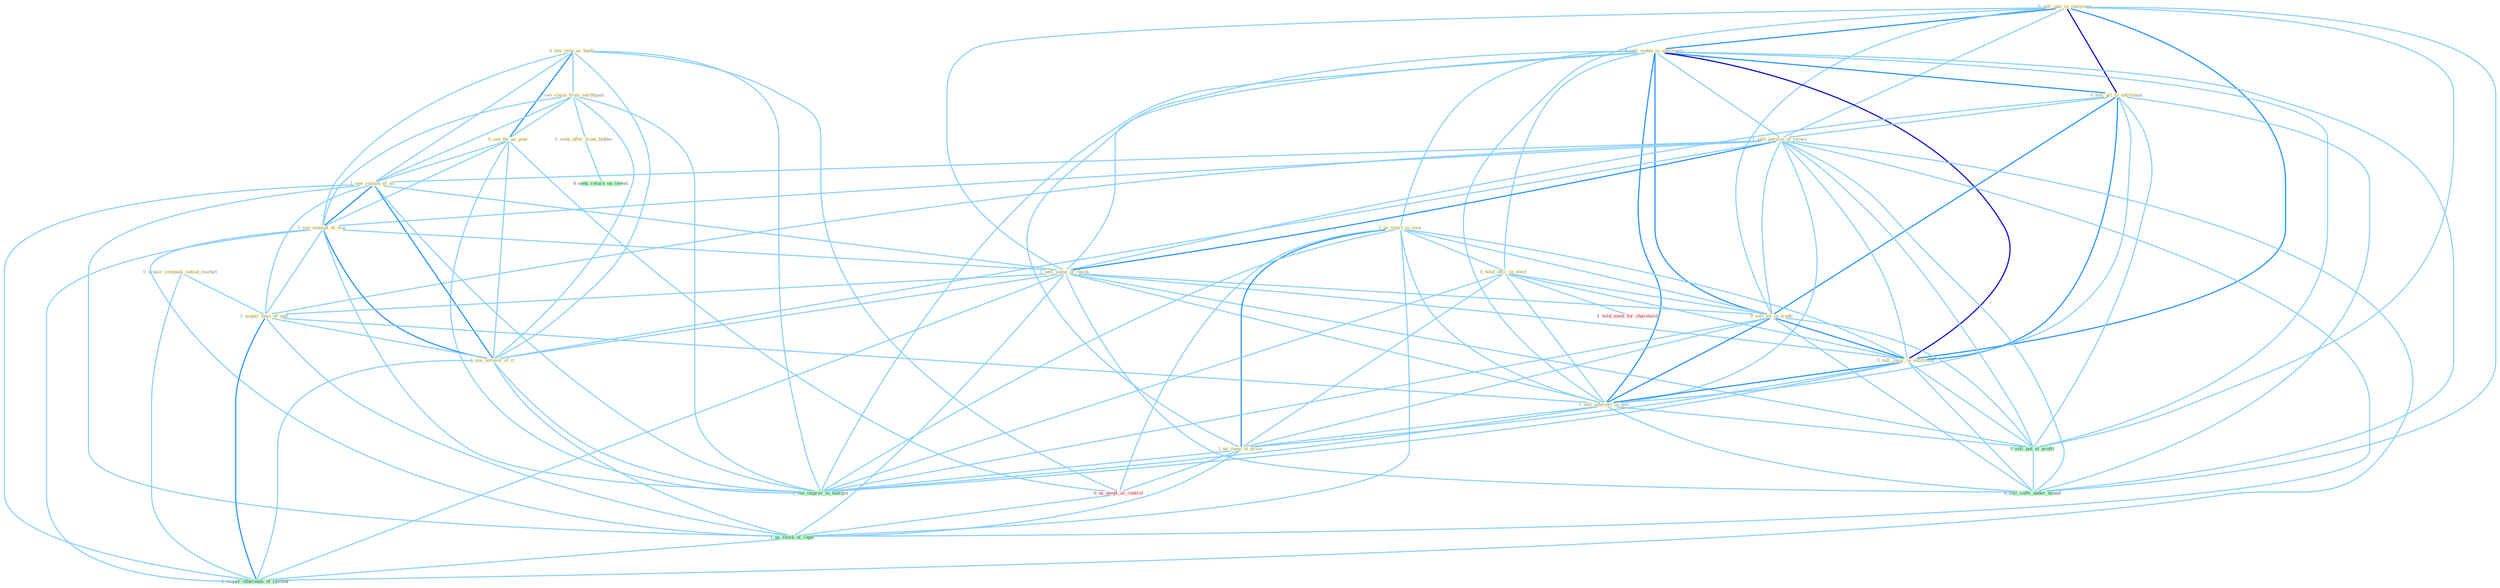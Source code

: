 Graph G{ 
    node
    [shape=polygon,style=filled,width=.5,height=.06,color="#BDFCC9",fixedsize=true,fontsize=4,
    fontcolor="#2f4f4f"];
    {node
    [color="#ffffe0", fontcolor="#8b7d6b"] "0_sell_unit_to_entitynam " "0_sell_sedan_in_entitynam " "0_sell_all_to_entitynam " "1_sell_portion_of_receiv " "0_see_step_as_knell " "1_see_claim_from_earthquak " "0_acquir_compani_outsid_market " "0_see_thi_as_piec " "1_see_culmin_of_all " "1_see_exampl_of_wai " "1_sell_some_of_check " "1_us_spurt_in_issu " "0_hold_offic_in_elect " "1_acquir_busi_of_unit " "0_sell_all_in_trade " "0_sell_insur_in_entitynam " "0_seek_offer_from_bidder " "1_sell_interest_in_unit " "1_see_unravel_of_it " "1_us_jump_in_price "}
{node [color="#fff0f5", fontcolor="#b22222"] "0_us_peopl_as_control " "1_hold_meet_for_sharehold "}
edge [color="#B0E2FF"];

	"0_sell_unit_to_entitynam " -- "0_sell_sedan_in_entitynam " [w="2", color="#1e90ff" , len=0.8];
	"0_sell_unit_to_entitynam " -- "0_sell_all_to_entitynam " [w="3", color="#0000cd" , len=0.6];
	"0_sell_unit_to_entitynam " -- "1_sell_portion_of_receiv " [w="1", color="#87cefa" ];
	"0_sell_unit_to_entitynam " -- "1_sell_some_of_check " [w="1", color="#87cefa" ];
	"0_sell_unit_to_entitynam " -- "0_sell_all_in_trade " [w="1", color="#87cefa" ];
	"0_sell_unit_to_entitynam " -- "0_sell_insur_in_entitynam " [w="2", color="#1e90ff" , len=0.8];
	"0_sell_unit_to_entitynam " -- "1_sell_interest_in_unit " [w="1", color="#87cefa" ];
	"0_sell_unit_to_entitynam " -- "0_sell_put_at_profit " [w="1", color="#87cefa" ];
	"0_sell_unit_to_entitynam " -- "0_sell_coffe_under_brand " [w="1", color="#87cefa" ];
	"0_sell_sedan_in_entitynam " -- "0_sell_all_to_entitynam " [w="2", color="#1e90ff" , len=0.8];
	"0_sell_sedan_in_entitynam " -- "1_sell_portion_of_receiv " [w="1", color="#87cefa" ];
	"0_sell_sedan_in_entitynam " -- "1_sell_some_of_check " [w="1", color="#87cefa" ];
	"0_sell_sedan_in_entitynam " -- "1_us_spurt_in_issu " [w="1", color="#87cefa" ];
	"0_sell_sedan_in_entitynam " -- "0_hold_offic_in_elect " [w="1", color="#87cefa" ];
	"0_sell_sedan_in_entitynam " -- "0_sell_all_in_trade " [w="2", color="#1e90ff" , len=0.8];
	"0_sell_sedan_in_entitynam " -- "0_sell_insur_in_entitynam " [w="3", color="#0000cd" , len=0.6];
	"0_sell_sedan_in_entitynam " -- "1_sell_interest_in_unit " [w="2", color="#1e90ff" , len=0.8];
	"0_sell_sedan_in_entitynam " -- "1_us_jump_in_price " [w="1", color="#87cefa" ];
	"0_sell_sedan_in_entitynam " -- "0_sell_put_at_profit " [w="1", color="#87cefa" ];
	"0_sell_sedan_in_entitynam " -- "1_see_improv_in_margin " [w="1", color="#87cefa" ];
	"0_sell_sedan_in_entitynam " -- "0_sell_coffe_under_brand " [w="1", color="#87cefa" ];
	"0_sell_all_to_entitynam " -- "1_sell_portion_of_receiv " [w="1", color="#87cefa" ];
	"0_sell_all_to_entitynam " -- "1_sell_some_of_check " [w="1", color="#87cefa" ];
	"0_sell_all_to_entitynam " -- "0_sell_all_in_trade " [w="2", color="#1e90ff" , len=0.8];
	"0_sell_all_to_entitynam " -- "0_sell_insur_in_entitynam " [w="2", color="#1e90ff" , len=0.8];
	"0_sell_all_to_entitynam " -- "1_sell_interest_in_unit " [w="1", color="#87cefa" ];
	"0_sell_all_to_entitynam " -- "0_sell_put_at_profit " [w="1", color="#87cefa" ];
	"0_sell_all_to_entitynam " -- "0_sell_coffe_under_brand " [w="1", color="#87cefa" ];
	"1_sell_portion_of_receiv " -- "1_see_culmin_of_all " [w="1", color="#87cefa" ];
	"1_sell_portion_of_receiv " -- "1_see_exampl_of_wai " [w="1", color="#87cefa" ];
	"1_sell_portion_of_receiv " -- "1_sell_some_of_check " [w="2", color="#1e90ff" , len=0.8];
	"1_sell_portion_of_receiv " -- "1_acquir_busi_of_unit " [w="1", color="#87cefa" ];
	"1_sell_portion_of_receiv " -- "0_sell_all_in_trade " [w="1", color="#87cefa" ];
	"1_sell_portion_of_receiv " -- "0_sell_insur_in_entitynam " [w="1", color="#87cefa" ];
	"1_sell_portion_of_receiv " -- "1_sell_interest_in_unit " [w="1", color="#87cefa" ];
	"1_sell_portion_of_receiv " -- "1_see_unravel_of_it " [w="1", color="#87cefa" ];
	"1_sell_portion_of_receiv " -- "0_sell_put_at_profit " [w="1", color="#87cefa" ];
	"1_sell_portion_of_receiv " -- "1_us_stock_of_capit " [w="1", color="#87cefa" ];
	"1_sell_portion_of_receiv " -- "0_sell_coffe_under_brand " [w="1", color="#87cefa" ];
	"1_sell_portion_of_receiv " -- "1_acquir_othernum_of_restaur " [w="1", color="#87cefa" ];
	"0_see_step_as_knell " -- "1_see_claim_from_earthquak " [w="1", color="#87cefa" ];
	"0_see_step_as_knell " -- "0_see_thi_as_piec " [w="2", color="#1e90ff" , len=0.8];
	"0_see_step_as_knell " -- "1_see_culmin_of_all " [w="1", color="#87cefa" ];
	"0_see_step_as_knell " -- "1_see_exampl_of_wai " [w="1", color="#87cefa" ];
	"0_see_step_as_knell " -- "1_see_unravel_of_it " [w="1", color="#87cefa" ];
	"0_see_step_as_knell " -- "0_us_peopl_as_control " [w="1", color="#87cefa" ];
	"0_see_step_as_knell " -- "1_see_improv_in_margin " [w="1", color="#87cefa" ];
	"1_see_claim_from_earthquak " -- "0_see_thi_as_piec " [w="1", color="#87cefa" ];
	"1_see_claim_from_earthquak " -- "1_see_culmin_of_all " [w="1", color="#87cefa" ];
	"1_see_claim_from_earthquak " -- "1_see_exampl_of_wai " [w="1", color="#87cefa" ];
	"1_see_claim_from_earthquak " -- "0_seek_offer_from_bidder " [w="1", color="#87cefa" ];
	"1_see_claim_from_earthquak " -- "1_see_unravel_of_it " [w="1", color="#87cefa" ];
	"1_see_claim_from_earthquak " -- "1_see_improv_in_margin " [w="1", color="#87cefa" ];
	"0_acquir_compani_outsid_market " -- "1_acquir_busi_of_unit " [w="1", color="#87cefa" ];
	"0_acquir_compani_outsid_market " -- "1_acquir_othernum_of_restaur " [w="1", color="#87cefa" ];
	"0_see_thi_as_piec " -- "1_see_culmin_of_all " [w="1", color="#87cefa" ];
	"0_see_thi_as_piec " -- "1_see_exampl_of_wai " [w="1", color="#87cefa" ];
	"0_see_thi_as_piec " -- "1_see_unravel_of_it " [w="1", color="#87cefa" ];
	"0_see_thi_as_piec " -- "0_us_peopl_as_control " [w="1", color="#87cefa" ];
	"0_see_thi_as_piec " -- "1_see_improv_in_margin " [w="1", color="#87cefa" ];
	"1_see_culmin_of_all " -- "1_see_exampl_of_wai " [w="2", color="#1e90ff" , len=0.8];
	"1_see_culmin_of_all " -- "1_sell_some_of_check " [w="1", color="#87cefa" ];
	"1_see_culmin_of_all " -- "1_acquir_busi_of_unit " [w="1", color="#87cefa" ];
	"1_see_culmin_of_all " -- "1_see_unravel_of_it " [w="2", color="#1e90ff" , len=0.8];
	"1_see_culmin_of_all " -- "1_us_stock_of_capit " [w="1", color="#87cefa" ];
	"1_see_culmin_of_all " -- "1_see_improv_in_margin " [w="1", color="#87cefa" ];
	"1_see_culmin_of_all " -- "1_acquir_othernum_of_restaur " [w="1", color="#87cefa" ];
	"1_see_exampl_of_wai " -- "1_sell_some_of_check " [w="1", color="#87cefa" ];
	"1_see_exampl_of_wai " -- "1_acquir_busi_of_unit " [w="1", color="#87cefa" ];
	"1_see_exampl_of_wai " -- "1_see_unravel_of_it " [w="2", color="#1e90ff" , len=0.8];
	"1_see_exampl_of_wai " -- "1_us_stock_of_capit " [w="1", color="#87cefa" ];
	"1_see_exampl_of_wai " -- "1_see_improv_in_margin " [w="1", color="#87cefa" ];
	"1_see_exampl_of_wai " -- "1_acquir_othernum_of_restaur " [w="1", color="#87cefa" ];
	"1_sell_some_of_check " -- "1_acquir_busi_of_unit " [w="1", color="#87cefa" ];
	"1_sell_some_of_check " -- "0_sell_all_in_trade " [w="1", color="#87cefa" ];
	"1_sell_some_of_check " -- "0_sell_insur_in_entitynam " [w="1", color="#87cefa" ];
	"1_sell_some_of_check " -- "1_sell_interest_in_unit " [w="1", color="#87cefa" ];
	"1_sell_some_of_check " -- "1_see_unravel_of_it " [w="1", color="#87cefa" ];
	"1_sell_some_of_check " -- "0_sell_put_at_profit " [w="1", color="#87cefa" ];
	"1_sell_some_of_check " -- "1_us_stock_of_capit " [w="1", color="#87cefa" ];
	"1_sell_some_of_check " -- "0_sell_coffe_under_brand " [w="1", color="#87cefa" ];
	"1_sell_some_of_check " -- "1_acquir_othernum_of_restaur " [w="1", color="#87cefa" ];
	"1_us_spurt_in_issu " -- "0_hold_offic_in_elect " [w="1", color="#87cefa" ];
	"1_us_spurt_in_issu " -- "0_sell_all_in_trade " [w="1", color="#87cefa" ];
	"1_us_spurt_in_issu " -- "0_sell_insur_in_entitynam " [w="1", color="#87cefa" ];
	"1_us_spurt_in_issu " -- "1_sell_interest_in_unit " [w="1", color="#87cefa" ];
	"1_us_spurt_in_issu " -- "1_us_jump_in_price " [w="2", color="#1e90ff" , len=0.8];
	"1_us_spurt_in_issu " -- "0_us_peopl_as_control " [w="1", color="#87cefa" ];
	"1_us_spurt_in_issu " -- "1_us_stock_of_capit " [w="1", color="#87cefa" ];
	"1_us_spurt_in_issu " -- "1_see_improv_in_margin " [w="1", color="#87cefa" ];
	"0_hold_offic_in_elect " -- "0_sell_all_in_trade " [w="1", color="#87cefa" ];
	"0_hold_offic_in_elect " -- "0_sell_insur_in_entitynam " [w="1", color="#87cefa" ];
	"0_hold_offic_in_elect " -- "1_sell_interest_in_unit " [w="1", color="#87cefa" ];
	"0_hold_offic_in_elect " -- "1_us_jump_in_price " [w="1", color="#87cefa" ];
	"0_hold_offic_in_elect " -- "1_see_improv_in_margin " [w="1", color="#87cefa" ];
	"0_hold_offic_in_elect " -- "1_hold_meet_for_sharehold " [w="1", color="#87cefa" ];
	"1_acquir_busi_of_unit " -- "1_sell_interest_in_unit " [w="1", color="#87cefa" ];
	"1_acquir_busi_of_unit " -- "1_see_unravel_of_it " [w="1", color="#87cefa" ];
	"1_acquir_busi_of_unit " -- "1_us_stock_of_capit " [w="1", color="#87cefa" ];
	"1_acquir_busi_of_unit " -- "1_acquir_othernum_of_restaur " [w="2", color="#1e90ff" , len=0.8];
	"0_sell_all_in_trade " -- "0_sell_insur_in_entitynam " [w="2", color="#1e90ff" , len=0.8];
	"0_sell_all_in_trade " -- "1_sell_interest_in_unit " [w="2", color="#1e90ff" , len=0.8];
	"0_sell_all_in_trade " -- "1_us_jump_in_price " [w="1", color="#87cefa" ];
	"0_sell_all_in_trade " -- "0_sell_put_at_profit " [w="1", color="#87cefa" ];
	"0_sell_all_in_trade " -- "1_see_improv_in_margin " [w="1", color="#87cefa" ];
	"0_sell_all_in_trade " -- "0_sell_coffe_under_brand " [w="1", color="#87cefa" ];
	"0_sell_insur_in_entitynam " -- "1_sell_interest_in_unit " [w="2", color="#1e90ff" , len=0.8];
	"0_sell_insur_in_entitynam " -- "1_us_jump_in_price " [w="1", color="#87cefa" ];
	"0_sell_insur_in_entitynam " -- "0_sell_put_at_profit " [w="1", color="#87cefa" ];
	"0_sell_insur_in_entitynam " -- "1_see_improv_in_margin " [w="1", color="#87cefa" ];
	"0_sell_insur_in_entitynam " -- "0_sell_coffe_under_brand " [w="1", color="#87cefa" ];
	"0_seek_offer_from_bidder " -- "0_seek_return_on_invest " [w="1", color="#87cefa" ];
	"1_sell_interest_in_unit " -- "1_us_jump_in_price " [w="1", color="#87cefa" ];
	"1_sell_interest_in_unit " -- "0_sell_put_at_profit " [w="1", color="#87cefa" ];
	"1_sell_interest_in_unit " -- "1_see_improv_in_margin " [w="1", color="#87cefa" ];
	"1_sell_interest_in_unit " -- "0_sell_coffe_under_brand " [w="1", color="#87cefa" ];
	"1_see_unravel_of_it " -- "1_us_stock_of_capit " [w="1", color="#87cefa" ];
	"1_see_unravel_of_it " -- "1_see_improv_in_margin " [w="1", color="#87cefa" ];
	"1_see_unravel_of_it " -- "1_acquir_othernum_of_restaur " [w="1", color="#87cefa" ];
	"1_us_jump_in_price " -- "0_us_peopl_as_control " [w="1", color="#87cefa" ];
	"1_us_jump_in_price " -- "1_us_stock_of_capit " [w="1", color="#87cefa" ];
	"1_us_jump_in_price " -- "1_see_improv_in_margin " [w="1", color="#87cefa" ];
	"0_us_peopl_as_control " -- "1_us_stock_of_capit " [w="1", color="#87cefa" ];
	"0_sell_put_at_profit " -- "0_sell_coffe_under_brand " [w="1", color="#87cefa" ];
	"1_us_stock_of_capit " -- "1_acquir_othernum_of_restaur " [w="1", color="#87cefa" ];
}
